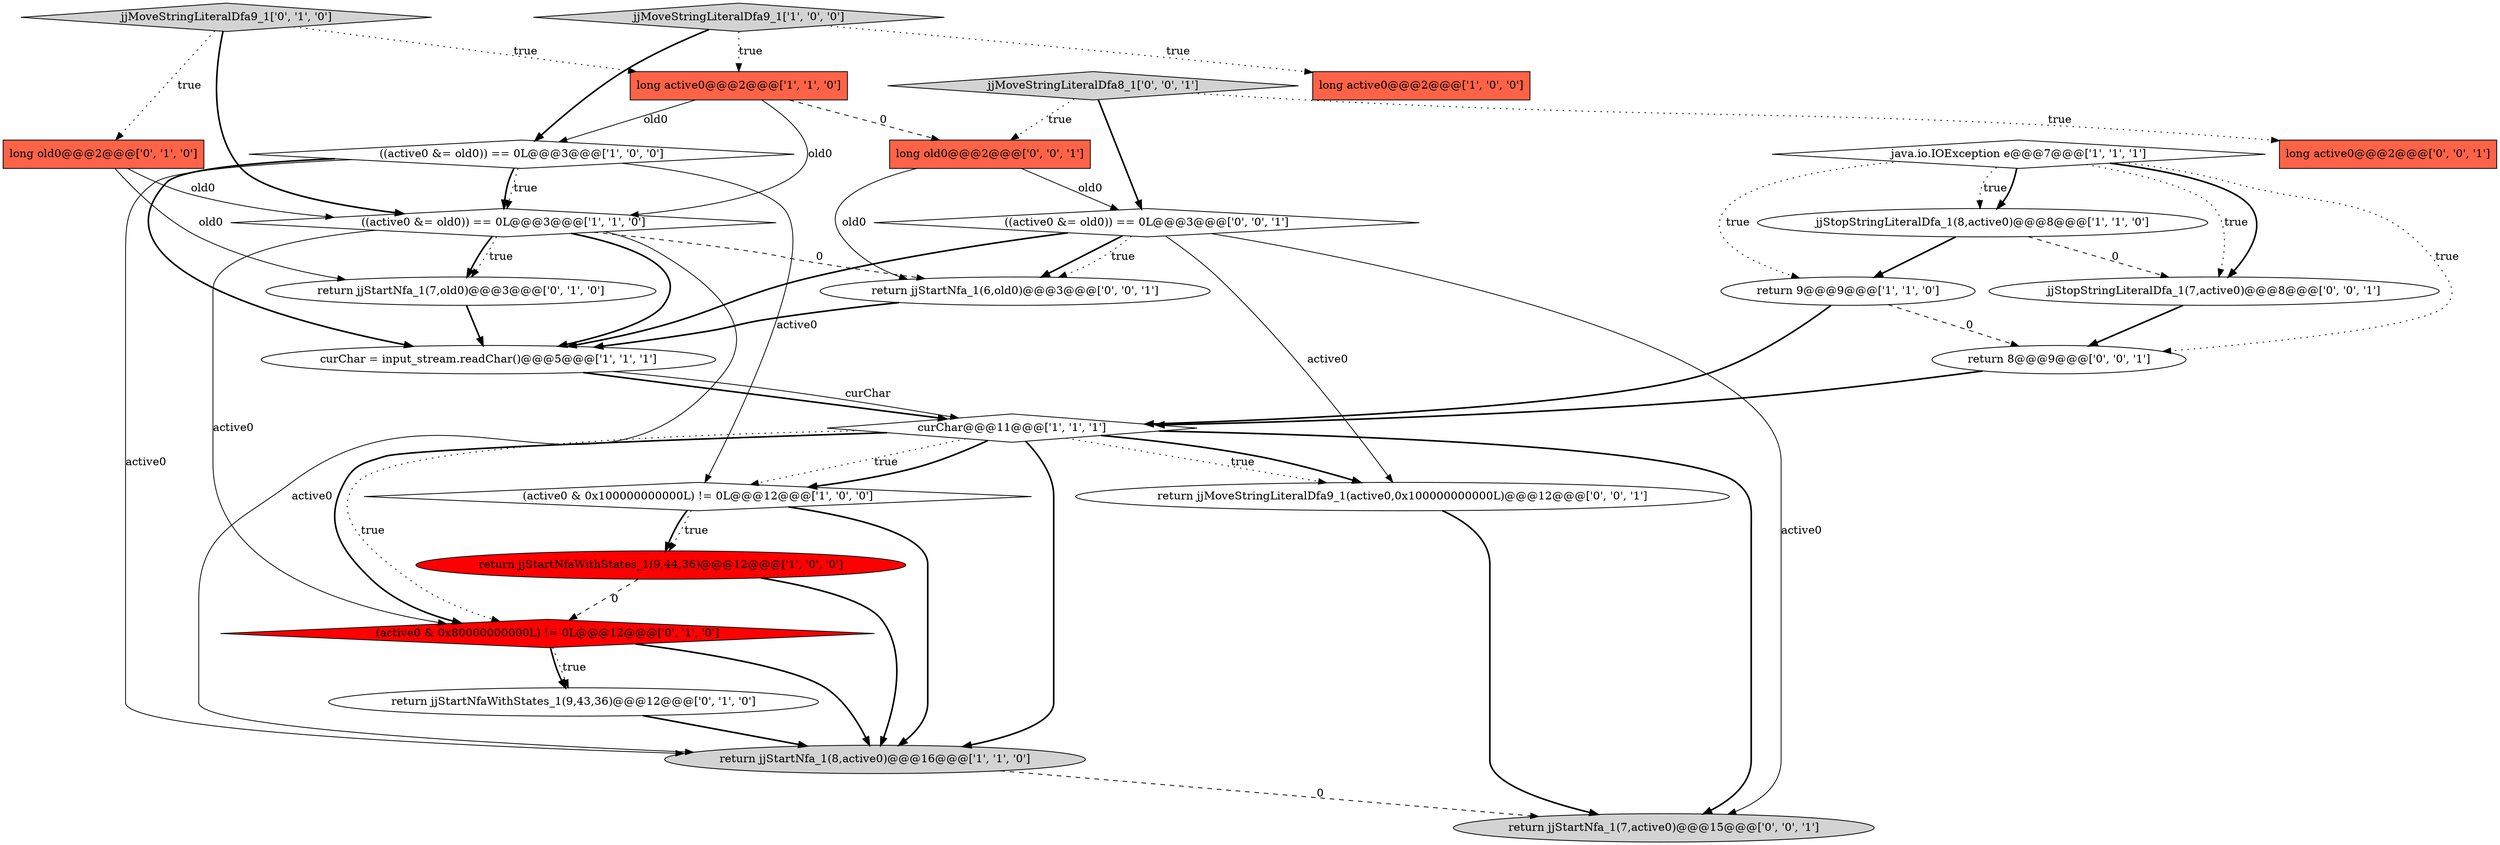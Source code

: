 digraph {
19 [style = filled, label = "jjStopStringLiteralDfa_1(7,active0)@@@8@@@['0', '0', '1']", fillcolor = white, shape = ellipse image = "AAA0AAABBB3BBB"];
7 [style = filled, label = "return 9@@@9@@@['1', '1', '0']", fillcolor = white, shape = ellipse image = "AAA0AAABBB1BBB"];
14 [style = filled, label = "return jjStartNfa_1(7,old0)@@@3@@@['0', '1', '0']", fillcolor = white, shape = ellipse image = "AAA0AAABBB2BBB"];
11 [style = filled, label = "curChar@@@11@@@['1', '1', '1']", fillcolor = white, shape = diamond image = "AAA0AAABBB1BBB"];
5 [style = filled, label = "return jjStartNfaWithStates_1(9,44,36)@@@12@@@['1', '0', '0']", fillcolor = red, shape = ellipse image = "AAA1AAABBB1BBB"];
18 [style = filled, label = "return 8@@@9@@@['0', '0', '1']", fillcolor = white, shape = ellipse image = "AAA0AAABBB3BBB"];
2 [style = filled, label = "long active0@@@2@@@['1', '0', '0']", fillcolor = tomato, shape = box image = "AAA0AAABBB1BBB"];
24 [style = filled, label = "return jjStartNfa_1(7,active0)@@@15@@@['0', '0', '1']", fillcolor = lightgray, shape = ellipse image = "AAA0AAABBB3BBB"];
0 [style = filled, label = "jjStopStringLiteralDfa_1(8,active0)@@@8@@@['1', '1', '0']", fillcolor = white, shape = ellipse image = "AAA0AAABBB1BBB"];
20 [style = filled, label = "long active0@@@2@@@['0', '0', '1']", fillcolor = tomato, shape = box image = "AAA0AAABBB3BBB"];
15 [style = filled, label = "return jjStartNfaWithStates_1(9,43,36)@@@12@@@['0', '1', '0']", fillcolor = white, shape = ellipse image = "AAA0AAABBB2BBB"];
9 [style = filled, label = "java.io.IOException e@@@7@@@['1', '1', '1']", fillcolor = white, shape = diamond image = "AAA0AAABBB1BBB"];
17 [style = filled, label = "(active0 & 0x80000000000L) != 0L@@@12@@@['0', '1', '0']", fillcolor = red, shape = diamond image = "AAA1AAABBB2BBB"];
1 [style = filled, label = "((active0 &= old0)) == 0L@@@3@@@['1', '0', '0']", fillcolor = white, shape = diamond image = "AAA0AAABBB1BBB"];
8 [style = filled, label = "long active0@@@2@@@['1', '1', '0']", fillcolor = tomato, shape = box image = "AAA0AAABBB1BBB"];
23 [style = filled, label = "((active0 &= old0)) == 0L@@@3@@@['0', '0', '1']", fillcolor = white, shape = diamond image = "AAA0AAABBB3BBB"];
4 [style = filled, label = "((active0 &= old0)) == 0L@@@3@@@['1', '1', '0']", fillcolor = white, shape = diamond image = "AAA0AAABBB1BBB"];
22 [style = filled, label = "return jjMoveStringLiteralDfa9_1(active0,0x100000000000L)@@@12@@@['0', '0', '1']", fillcolor = white, shape = ellipse image = "AAA0AAABBB3BBB"];
13 [style = filled, label = "jjMoveStringLiteralDfa9_1['0', '1', '0']", fillcolor = lightgray, shape = diamond image = "AAA0AAABBB2BBB"];
21 [style = filled, label = "jjMoveStringLiteralDfa8_1['0', '0', '1']", fillcolor = lightgray, shape = diamond image = "AAA0AAABBB3BBB"];
3 [style = filled, label = "(active0 & 0x100000000000L) != 0L@@@12@@@['1', '0', '0']", fillcolor = white, shape = diamond image = "AAA0AAABBB1BBB"];
16 [style = filled, label = "long old0@@@2@@@['0', '1', '0']", fillcolor = tomato, shape = box image = "AAA0AAABBB2BBB"];
10 [style = filled, label = "return jjStartNfa_1(8,active0)@@@16@@@['1', '1', '0']", fillcolor = lightgray, shape = ellipse image = "AAA0AAABBB1BBB"];
12 [style = filled, label = "jjMoveStringLiteralDfa9_1['1', '0', '0']", fillcolor = lightgray, shape = diamond image = "AAA0AAABBB1BBB"];
6 [style = filled, label = "curChar = input_stream.readChar()@@@5@@@['1', '1', '1']", fillcolor = white, shape = ellipse image = "AAA0AAABBB1BBB"];
26 [style = filled, label = "long old0@@@2@@@['0', '0', '1']", fillcolor = tomato, shape = box image = "AAA0AAABBB3BBB"];
25 [style = filled, label = "return jjStartNfa_1(6,old0)@@@3@@@['0', '0', '1']", fillcolor = white, shape = ellipse image = "AAA0AAABBB3BBB"];
17->10 [style = bold, label=""];
5->10 [style = bold, label=""];
13->16 [style = dotted, label="true"];
23->25 [style = bold, label=""];
1->4 [style = bold, label=""];
4->14 [style = bold, label=""];
15->10 [style = bold, label=""];
9->0 [style = dotted, label="true"];
7->11 [style = bold, label=""];
21->20 [style = dotted, label="true"];
19->18 [style = bold, label=""];
8->4 [style = solid, label="old0"];
9->0 [style = bold, label=""];
7->18 [style = dashed, label="0"];
26->23 [style = solid, label="old0"];
4->6 [style = bold, label=""];
12->8 [style = dotted, label="true"];
0->19 [style = dashed, label="0"];
23->22 [style = solid, label="active0"];
1->10 [style = solid, label="active0"];
18->11 [style = bold, label=""];
12->2 [style = dotted, label="true"];
11->17 [style = dotted, label="true"];
4->10 [style = solid, label="active0"];
1->4 [style = dotted, label="true"];
4->14 [style = dotted, label="true"];
25->6 [style = bold, label=""];
11->24 [style = bold, label=""];
12->1 [style = bold, label=""];
11->22 [style = dotted, label="true"];
4->17 [style = solid, label="active0"];
0->7 [style = bold, label=""];
4->25 [style = dashed, label="0"];
3->10 [style = bold, label=""];
23->24 [style = solid, label="active0"];
3->5 [style = bold, label=""];
16->4 [style = solid, label="old0"];
3->5 [style = dotted, label="true"];
17->15 [style = dotted, label="true"];
9->19 [style = dotted, label="true"];
1->6 [style = bold, label=""];
5->17 [style = dashed, label="0"];
21->26 [style = dotted, label="true"];
11->3 [style = bold, label=""];
13->8 [style = dotted, label="true"];
11->10 [style = bold, label=""];
6->11 [style = bold, label=""];
23->6 [style = bold, label=""];
1->3 [style = solid, label="active0"];
17->15 [style = bold, label=""];
11->22 [style = bold, label=""];
9->19 [style = bold, label=""];
9->18 [style = dotted, label="true"];
11->17 [style = bold, label=""];
22->24 [style = bold, label=""];
9->7 [style = dotted, label="true"];
8->1 [style = solid, label="old0"];
16->14 [style = solid, label="old0"];
11->3 [style = dotted, label="true"];
8->26 [style = dashed, label="0"];
21->23 [style = bold, label=""];
23->25 [style = dotted, label="true"];
14->6 [style = bold, label=""];
6->11 [style = solid, label="curChar"];
26->25 [style = solid, label="old0"];
10->24 [style = dashed, label="0"];
13->4 [style = bold, label=""];
}
